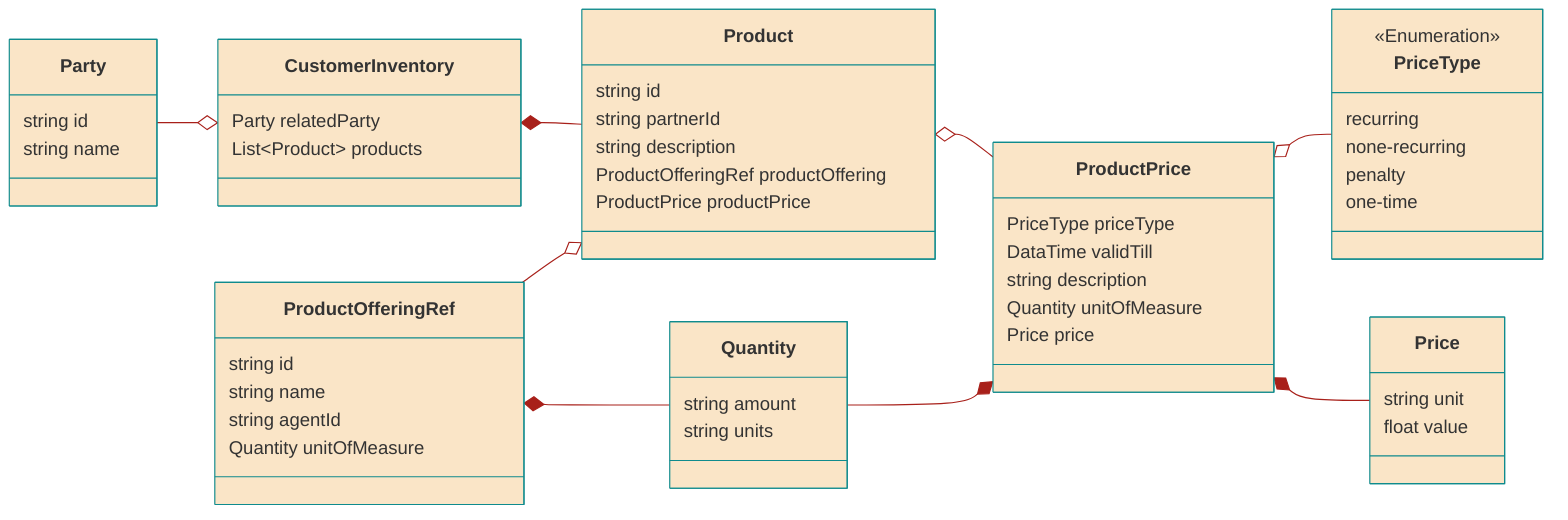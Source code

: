 %%{init: {'theme': 'base', 'themeVariables': {
  'lineColor': '#a8201a',
  'primaryColor': '#fae5c7',
  'primaryBorderColor': '#0f8b8d'
}}}%%
classDiagram
  direction LR
  class Party {
    string id
    string name
  }
  class CustomerInventory {
    Party relatedParty
    List~Product~ products
  }
  class ProductOfferingRef {
    string id
    string name
    string agentId
    Quantity unitOfMeasure
  }
  class Quantity {
    string amount
    string units
  }
  class Product {
    string id
    string partnerId
    string description
    ProductOfferingRef productOffering
    ProductPrice productPrice
  }
  class ProductPrice {
    PriceType priceType
    DataTime validTill
    string description
    Quantity unitOfMeasure
    Price price
  }
  class PriceType {
    <<Enumeration>>
    recurring
    none-recurring
    penalty
    one-time
  }
  class Price {
    string unit
    float value
  }
  Party --o CustomerInventory
  CustomerInventory *-- Product
  ProductOfferingRef --o Product
  ProductOfferingRef *-- Quantity
  Product o-- ProductPrice
  Quantity --* ProductPrice
  ProductPrice o-- PriceType
  ProductPrice *-- Price